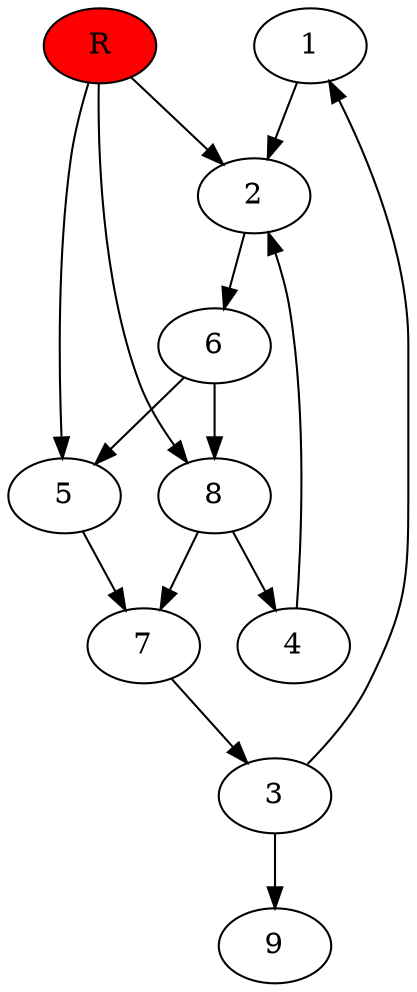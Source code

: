 digraph prb68514 {
	1
	2
	3
	4
	5
	6
	7
	8
	R [fillcolor="#ff0000" style=filled]
	1 -> 2
	2 -> 6
	3 -> 1
	3 -> 9
	4 -> 2
	5 -> 7
	6 -> 5
	6 -> 8
	7 -> 3
	8 -> 4
	8 -> 7
	R -> 2
	R -> 5
	R -> 8
}

